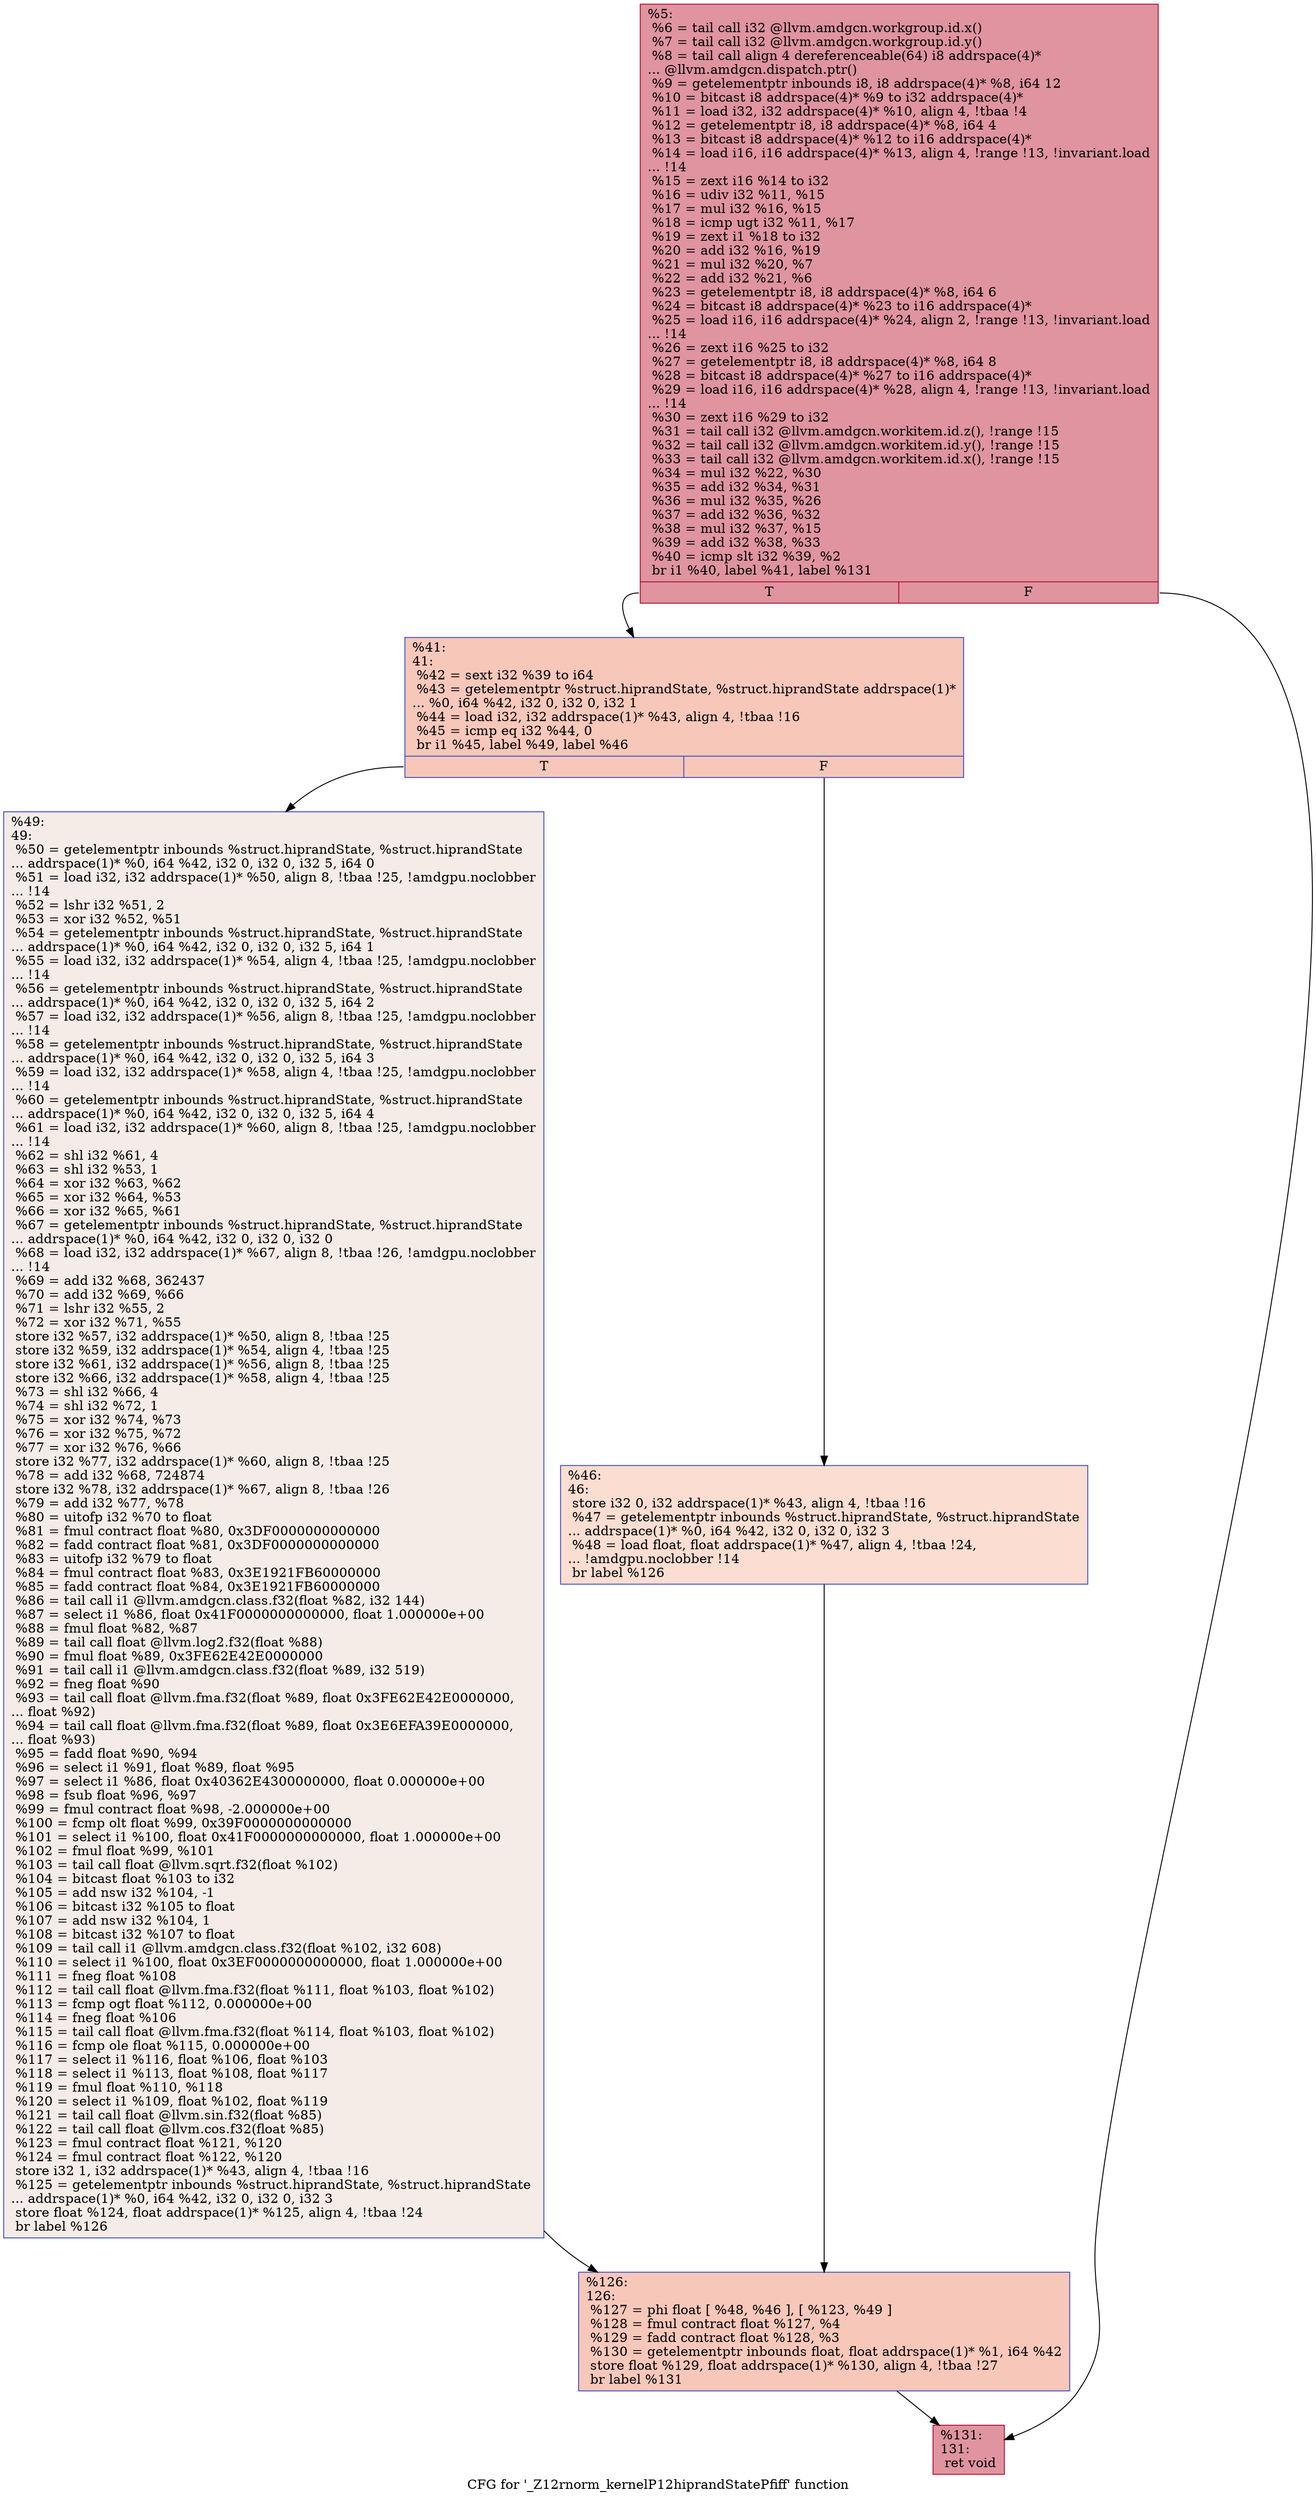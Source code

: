 digraph "CFG for '_Z12rnorm_kernelP12hiprandStatePfiff' function" {
	label="CFG for '_Z12rnorm_kernelP12hiprandStatePfiff' function";

	Node0x5b34bd0 [shape=record,color="#b70d28ff", style=filled, fillcolor="#b70d2870",label="{%5:\l  %6 = tail call i32 @llvm.amdgcn.workgroup.id.x()\l  %7 = tail call i32 @llvm.amdgcn.workgroup.id.y()\l  %8 = tail call align 4 dereferenceable(64) i8 addrspace(4)*\l... @llvm.amdgcn.dispatch.ptr()\l  %9 = getelementptr inbounds i8, i8 addrspace(4)* %8, i64 12\l  %10 = bitcast i8 addrspace(4)* %9 to i32 addrspace(4)*\l  %11 = load i32, i32 addrspace(4)* %10, align 4, !tbaa !4\l  %12 = getelementptr i8, i8 addrspace(4)* %8, i64 4\l  %13 = bitcast i8 addrspace(4)* %12 to i16 addrspace(4)*\l  %14 = load i16, i16 addrspace(4)* %13, align 4, !range !13, !invariant.load\l... !14\l  %15 = zext i16 %14 to i32\l  %16 = udiv i32 %11, %15\l  %17 = mul i32 %16, %15\l  %18 = icmp ugt i32 %11, %17\l  %19 = zext i1 %18 to i32\l  %20 = add i32 %16, %19\l  %21 = mul i32 %20, %7\l  %22 = add i32 %21, %6\l  %23 = getelementptr i8, i8 addrspace(4)* %8, i64 6\l  %24 = bitcast i8 addrspace(4)* %23 to i16 addrspace(4)*\l  %25 = load i16, i16 addrspace(4)* %24, align 2, !range !13, !invariant.load\l... !14\l  %26 = zext i16 %25 to i32\l  %27 = getelementptr i8, i8 addrspace(4)* %8, i64 8\l  %28 = bitcast i8 addrspace(4)* %27 to i16 addrspace(4)*\l  %29 = load i16, i16 addrspace(4)* %28, align 4, !range !13, !invariant.load\l... !14\l  %30 = zext i16 %29 to i32\l  %31 = tail call i32 @llvm.amdgcn.workitem.id.z(), !range !15\l  %32 = tail call i32 @llvm.amdgcn.workitem.id.y(), !range !15\l  %33 = tail call i32 @llvm.amdgcn.workitem.id.x(), !range !15\l  %34 = mul i32 %22, %30\l  %35 = add i32 %34, %31\l  %36 = mul i32 %35, %26\l  %37 = add i32 %36, %32\l  %38 = mul i32 %37, %15\l  %39 = add i32 %38, %33\l  %40 = icmp slt i32 %39, %2\l  br i1 %40, label %41, label %131\l|{<s0>T|<s1>F}}"];
	Node0x5b34bd0:s0 -> Node0x5b39220;
	Node0x5b34bd0:s1 -> Node0x5b392b0;
	Node0x5b39220 [shape=record,color="#3d50c3ff", style=filled, fillcolor="#ec7f6370",label="{%41:\l41:                                               \l  %42 = sext i32 %39 to i64\l  %43 = getelementptr %struct.hiprandState, %struct.hiprandState addrspace(1)*\l... %0, i64 %42, i32 0, i32 0, i32 1\l  %44 = load i32, i32 addrspace(1)* %43, align 4, !tbaa !16\l  %45 = icmp eq i32 %44, 0\l  br i1 %45, label %49, label %46\l|{<s0>T|<s1>F}}"];
	Node0x5b39220:s0 -> Node0x5b397d0;
	Node0x5b39220:s1 -> Node0x5b39860;
	Node0x5b39860 [shape=record,color="#3d50c3ff", style=filled, fillcolor="#f7b39670",label="{%46:\l46:                                               \l  store i32 0, i32 addrspace(1)* %43, align 4, !tbaa !16\l  %47 = getelementptr inbounds %struct.hiprandState, %struct.hiprandState\l... addrspace(1)* %0, i64 %42, i32 0, i32 0, i32 3\l  %48 = load float, float addrspace(1)* %47, align 4, !tbaa !24,\l... !amdgpu.noclobber !14\l  br label %126\l}"];
	Node0x5b39860 -> Node0x5b3a320;
	Node0x5b397d0 [shape=record,color="#3d50c3ff", style=filled, fillcolor="#ead5c970",label="{%49:\l49:                                               \l  %50 = getelementptr inbounds %struct.hiprandState, %struct.hiprandState\l... addrspace(1)* %0, i64 %42, i32 0, i32 0, i32 5, i64 0\l  %51 = load i32, i32 addrspace(1)* %50, align 8, !tbaa !25, !amdgpu.noclobber\l... !14\l  %52 = lshr i32 %51, 2\l  %53 = xor i32 %52, %51\l  %54 = getelementptr inbounds %struct.hiprandState, %struct.hiprandState\l... addrspace(1)* %0, i64 %42, i32 0, i32 0, i32 5, i64 1\l  %55 = load i32, i32 addrspace(1)* %54, align 4, !tbaa !25, !amdgpu.noclobber\l... !14\l  %56 = getelementptr inbounds %struct.hiprandState, %struct.hiprandState\l... addrspace(1)* %0, i64 %42, i32 0, i32 0, i32 5, i64 2\l  %57 = load i32, i32 addrspace(1)* %56, align 8, !tbaa !25, !amdgpu.noclobber\l... !14\l  %58 = getelementptr inbounds %struct.hiprandState, %struct.hiprandState\l... addrspace(1)* %0, i64 %42, i32 0, i32 0, i32 5, i64 3\l  %59 = load i32, i32 addrspace(1)* %58, align 4, !tbaa !25, !amdgpu.noclobber\l... !14\l  %60 = getelementptr inbounds %struct.hiprandState, %struct.hiprandState\l... addrspace(1)* %0, i64 %42, i32 0, i32 0, i32 5, i64 4\l  %61 = load i32, i32 addrspace(1)* %60, align 8, !tbaa !25, !amdgpu.noclobber\l... !14\l  %62 = shl i32 %61, 4\l  %63 = shl i32 %53, 1\l  %64 = xor i32 %63, %62\l  %65 = xor i32 %64, %53\l  %66 = xor i32 %65, %61\l  %67 = getelementptr inbounds %struct.hiprandState, %struct.hiprandState\l... addrspace(1)* %0, i64 %42, i32 0, i32 0, i32 0\l  %68 = load i32, i32 addrspace(1)* %67, align 8, !tbaa !26, !amdgpu.noclobber\l... !14\l  %69 = add i32 %68, 362437\l  %70 = add i32 %69, %66\l  %71 = lshr i32 %55, 2\l  %72 = xor i32 %71, %55\l  store i32 %57, i32 addrspace(1)* %50, align 8, !tbaa !25\l  store i32 %59, i32 addrspace(1)* %54, align 4, !tbaa !25\l  store i32 %61, i32 addrspace(1)* %56, align 8, !tbaa !25\l  store i32 %66, i32 addrspace(1)* %58, align 4, !tbaa !25\l  %73 = shl i32 %66, 4\l  %74 = shl i32 %72, 1\l  %75 = xor i32 %74, %73\l  %76 = xor i32 %75, %72\l  %77 = xor i32 %76, %66\l  store i32 %77, i32 addrspace(1)* %60, align 8, !tbaa !25\l  %78 = add i32 %68, 724874\l  store i32 %78, i32 addrspace(1)* %67, align 8, !tbaa !26\l  %79 = add i32 %77, %78\l  %80 = uitofp i32 %70 to float\l  %81 = fmul contract float %80, 0x3DF0000000000000\l  %82 = fadd contract float %81, 0x3DF0000000000000\l  %83 = uitofp i32 %79 to float\l  %84 = fmul contract float %83, 0x3E1921FB60000000\l  %85 = fadd contract float %84, 0x3E1921FB60000000\l  %86 = tail call i1 @llvm.amdgcn.class.f32(float %82, i32 144)\l  %87 = select i1 %86, float 0x41F0000000000000, float 1.000000e+00\l  %88 = fmul float %82, %87\l  %89 = tail call float @llvm.log2.f32(float %88)\l  %90 = fmul float %89, 0x3FE62E42E0000000\l  %91 = tail call i1 @llvm.amdgcn.class.f32(float %89, i32 519)\l  %92 = fneg float %90\l  %93 = tail call float @llvm.fma.f32(float %89, float 0x3FE62E42E0000000,\l... float %92)\l  %94 = tail call float @llvm.fma.f32(float %89, float 0x3E6EFA39E0000000,\l... float %93)\l  %95 = fadd float %90, %94\l  %96 = select i1 %91, float %89, float %95\l  %97 = select i1 %86, float 0x40362E4300000000, float 0.000000e+00\l  %98 = fsub float %96, %97\l  %99 = fmul contract float %98, -2.000000e+00\l  %100 = fcmp olt float %99, 0x39F0000000000000\l  %101 = select i1 %100, float 0x41F0000000000000, float 1.000000e+00\l  %102 = fmul float %99, %101\l  %103 = tail call float @llvm.sqrt.f32(float %102)\l  %104 = bitcast float %103 to i32\l  %105 = add nsw i32 %104, -1\l  %106 = bitcast i32 %105 to float\l  %107 = add nsw i32 %104, 1\l  %108 = bitcast i32 %107 to float\l  %109 = tail call i1 @llvm.amdgcn.class.f32(float %102, i32 608)\l  %110 = select i1 %100, float 0x3EF0000000000000, float 1.000000e+00\l  %111 = fneg float %108\l  %112 = tail call float @llvm.fma.f32(float %111, float %103, float %102)\l  %113 = fcmp ogt float %112, 0.000000e+00\l  %114 = fneg float %106\l  %115 = tail call float @llvm.fma.f32(float %114, float %103, float %102)\l  %116 = fcmp ole float %115, 0.000000e+00\l  %117 = select i1 %116, float %106, float %103\l  %118 = select i1 %113, float %108, float %117\l  %119 = fmul float %110, %118\l  %120 = select i1 %109, float %102, float %119\l  %121 = tail call float @llvm.sin.f32(float %85)\l  %122 = tail call float @llvm.cos.f32(float %85)\l  %123 = fmul contract float %121, %120\l  %124 = fmul contract float %122, %120\l  store i32 1, i32 addrspace(1)* %43, align 4, !tbaa !16\l  %125 = getelementptr inbounds %struct.hiprandState, %struct.hiprandState\l... addrspace(1)* %0, i64 %42, i32 0, i32 0, i32 3\l  store float %124, float addrspace(1)* %125, align 4, !tbaa !24\l  br label %126\l}"];
	Node0x5b397d0 -> Node0x5b3a320;
	Node0x5b3a320 [shape=record,color="#3d50c3ff", style=filled, fillcolor="#ec7f6370",label="{%126:\l126:                                              \l  %127 = phi float [ %48, %46 ], [ %123, %49 ]\l  %128 = fmul contract float %127, %4\l  %129 = fadd contract float %128, %3\l  %130 = getelementptr inbounds float, float addrspace(1)* %1, i64 %42\l  store float %129, float addrspace(1)* %130, align 4, !tbaa !27\l  br label %131\l}"];
	Node0x5b3a320 -> Node0x5b392b0;
	Node0x5b392b0 [shape=record,color="#b70d28ff", style=filled, fillcolor="#b70d2870",label="{%131:\l131:                                              \l  ret void\l}"];
}
